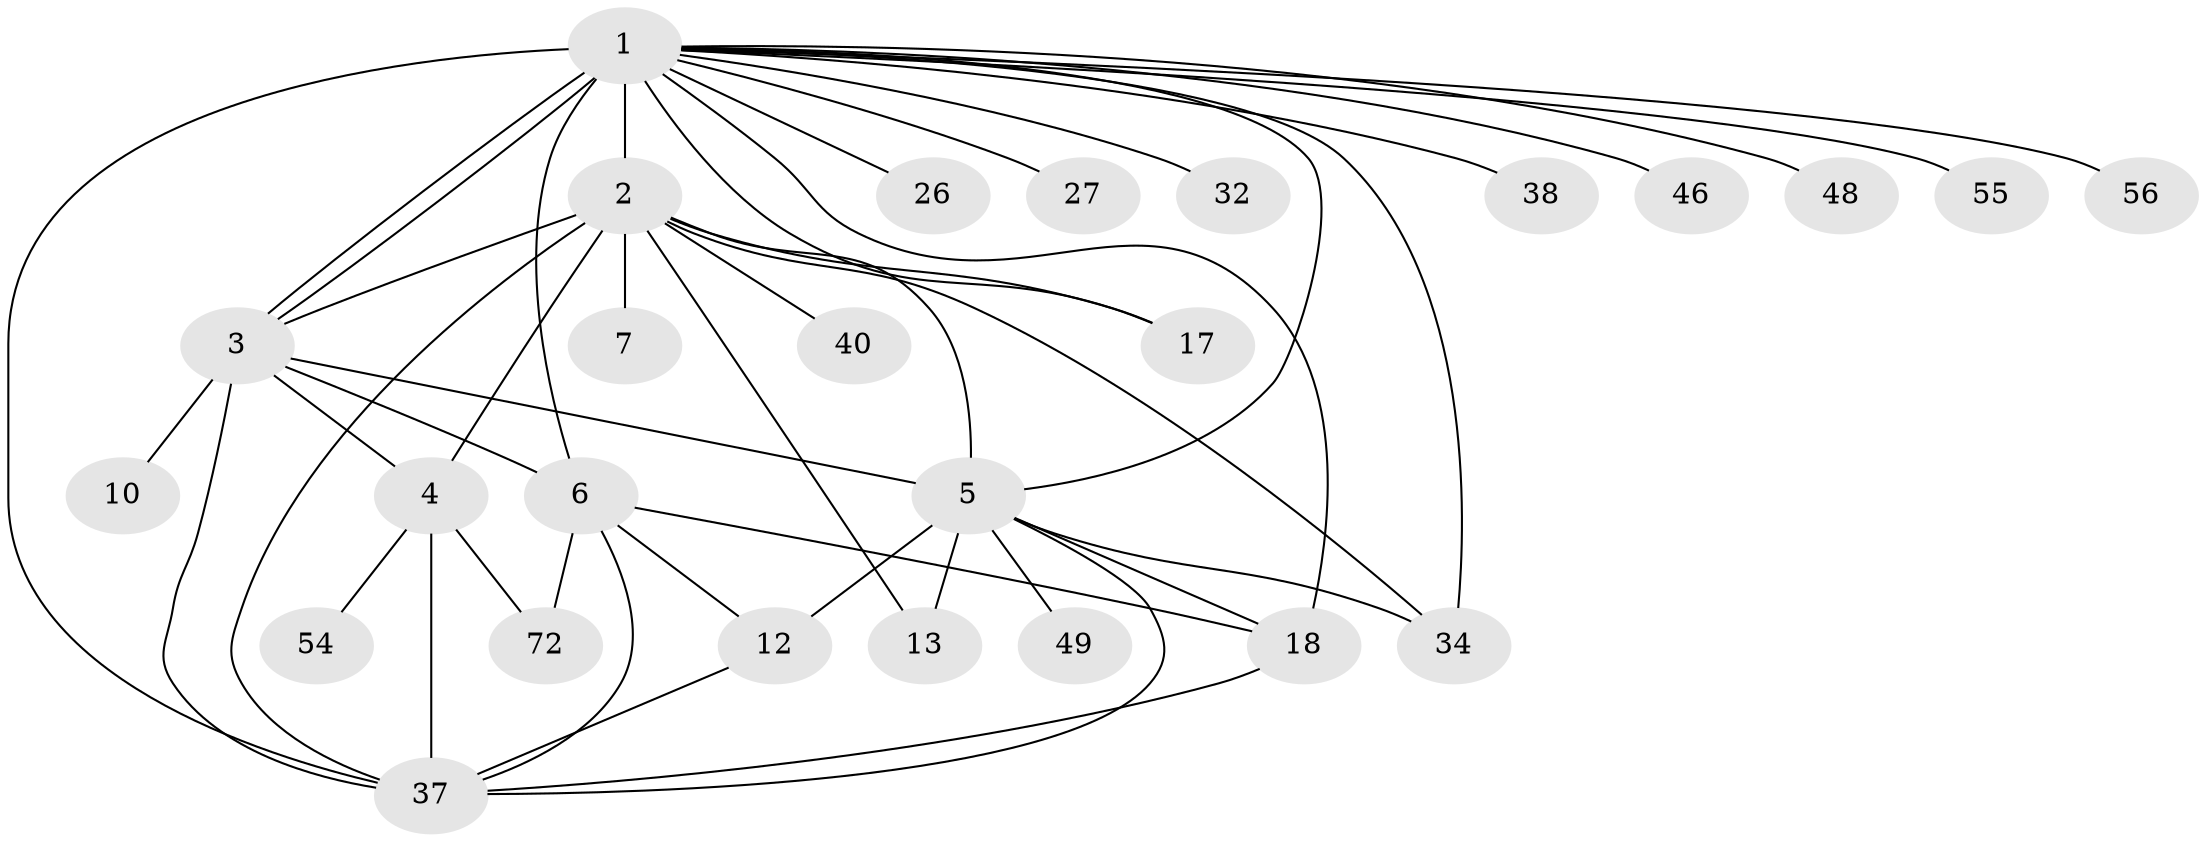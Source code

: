 // original degree distribution, {24: 0.011494252873563218, 11: 0.011494252873563218, 10: 0.011494252873563218, 2: 0.20689655172413793, 5: 0.05747126436781609, 9: 0.04597701149425287, 1: 0.3448275862068966, 7: 0.011494252873563218, 4: 0.09195402298850575, 3: 0.1724137931034483, 6: 0.011494252873563218, 12: 0.011494252873563218, 8: 0.011494252873563218}
// Generated by graph-tools (version 1.1) at 2025/18/03/04/25 18:18:03]
// undirected, 26 vertices, 46 edges
graph export_dot {
graph [start="1"]
  node [color=gray90,style=filled];
  1 [super="+15+29"];
  2 [super="+16"];
  3 [super="+45+30+31+69+8"];
  4 [super="+33"];
  5 [super="+9+21+53+50"];
  6 [super="+25+59+11"];
  7;
  10;
  12 [super="+24"];
  13 [super="+19"];
  17;
  18;
  26 [super="+47"];
  27;
  32;
  34 [super="+67"];
  37 [super="+42+60+41"];
  38;
  40;
  46;
  48;
  49;
  54;
  55;
  56;
  72 [super="+87"];
  1 -- 2 [weight=5];
  1 -- 3 [weight=4];
  1 -- 3;
  1 -- 5 [weight=4];
  1 -- 6 [weight=4];
  1 -- 17;
  1 -- 18;
  1 -- 26 [weight=3];
  1 -- 27;
  1 -- 32;
  1 -- 34;
  1 -- 37 [weight=4];
  1 -- 38;
  1 -- 46;
  1 -- 48;
  1 -- 55;
  1 -- 56;
  2 -- 4 [weight=3];
  2 -- 7;
  2 -- 34;
  2 -- 5 [weight=3];
  2 -- 3 [weight=2];
  2 -- 40;
  2 -- 13;
  2 -- 17;
  2 -- 37;
  3 -- 10;
  3 -- 4 [weight=2];
  3 -- 5 [weight=3];
  3 -- 37;
  3 -- 6 [weight=2];
  4 -- 72;
  4 -- 54;
  4 -- 37 [weight=3];
  5 -- 34;
  5 -- 37 [weight=2];
  5 -- 12;
  5 -- 13 [weight=2];
  5 -- 49;
  5 -- 18;
  6 -- 12;
  6 -- 72;
  6 -- 37;
  6 -- 18;
  12 -- 37;
  18 -- 37;
}
